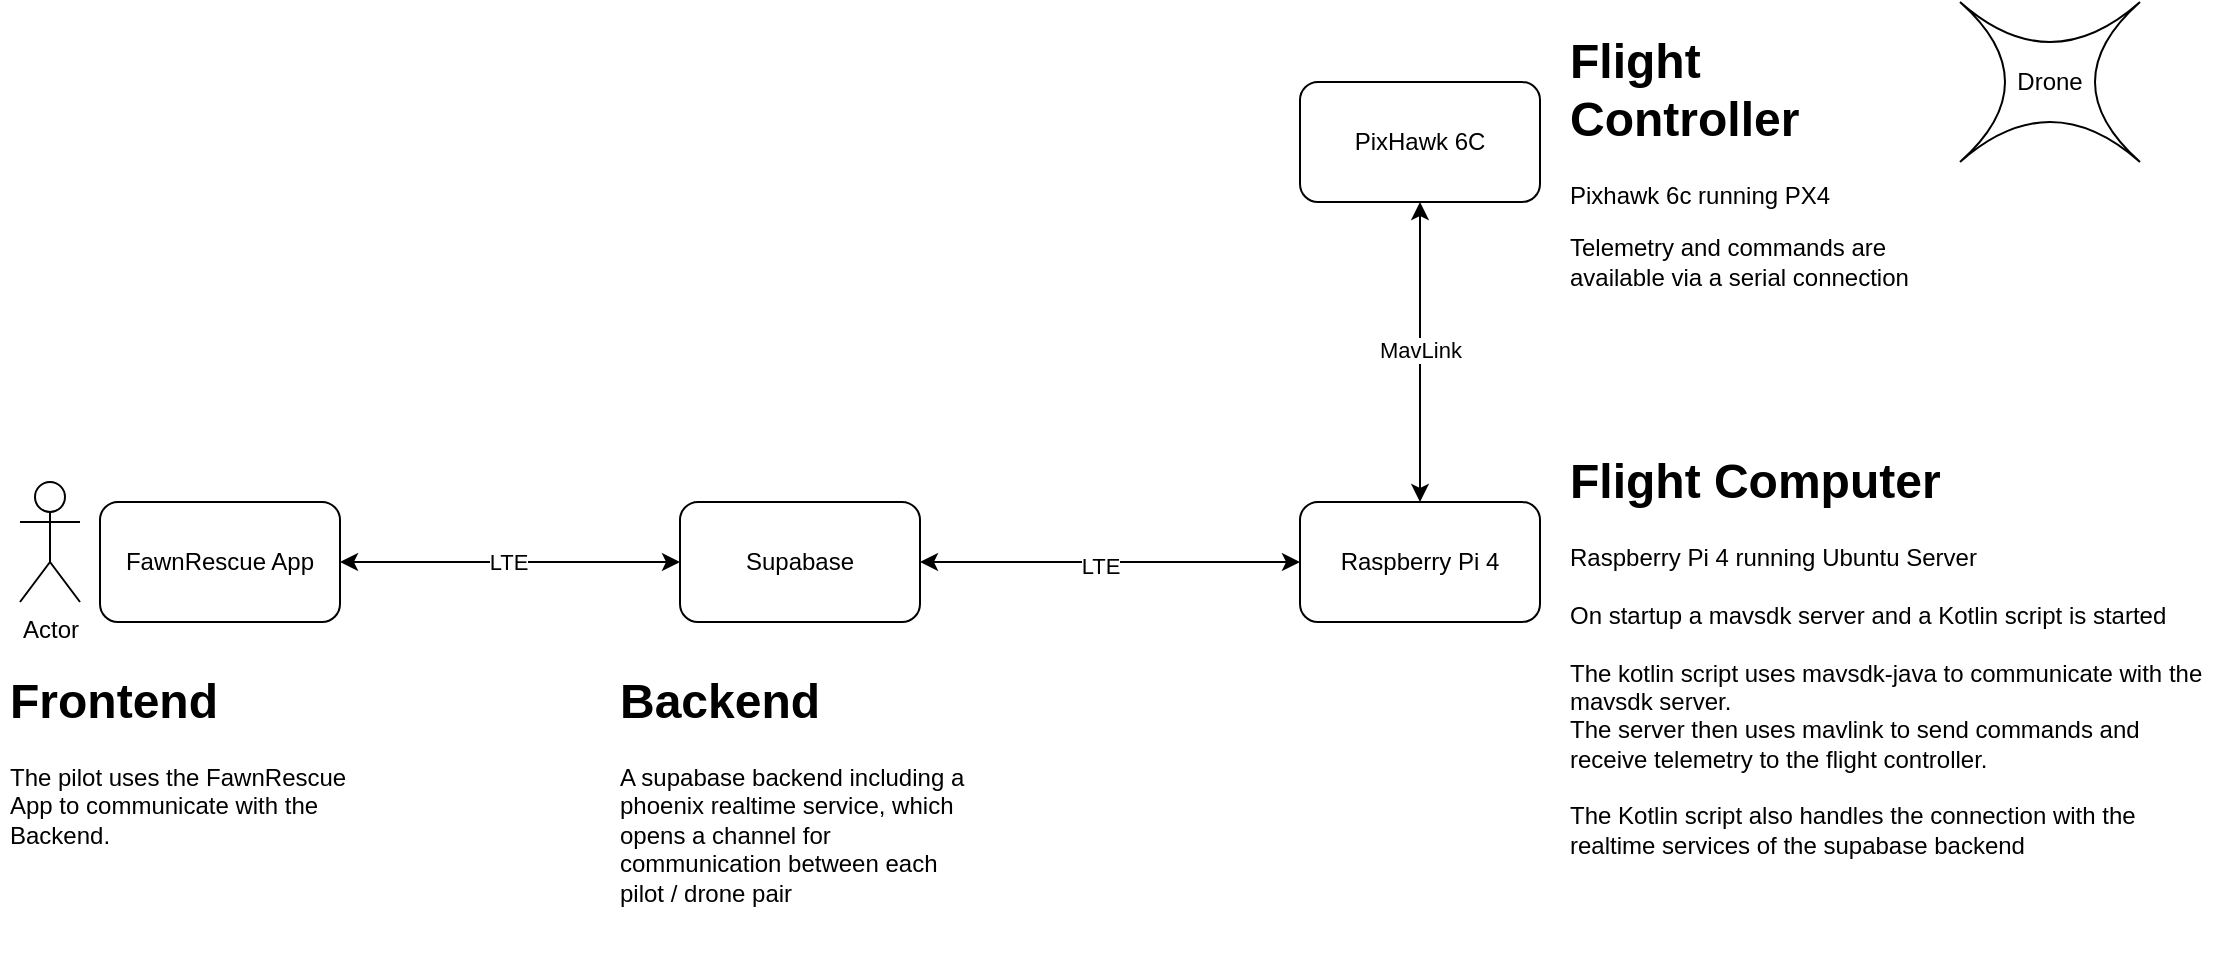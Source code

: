 <mxfile version="22.1.11" type="github">
  <diagram name="Page-1" id="nDaKL3ebdBdOYoQSPej4">
    <mxGraphModel dx="2350" dy="730" grid="1" gridSize="10" guides="1" tooltips="1" connect="1" arrows="1" fold="1" page="1" pageScale="1" pageWidth="850" pageHeight="1100" math="0" shadow="0">
      <root>
        <mxCell id="0" />
        <mxCell id="1" parent="0" />
        <mxCell id="FN8Vr58lcdlTgOEtNpjS-1" value="Actor" style="shape=umlActor;verticalLabelPosition=bottom;verticalAlign=top;html=1;outlineConnect=0;" vertex="1" parent="1">
          <mxGeometry x="-390" y="290" width="30" height="60" as="geometry" />
        </mxCell>
        <mxCell id="FN8Vr58lcdlTgOEtNpjS-4" value="Drone" style="shape=switch;whiteSpace=wrap;html=1;" vertex="1" parent="1">
          <mxGeometry x="580" y="50" width="90" height="80" as="geometry" />
        </mxCell>
        <mxCell id="FN8Vr58lcdlTgOEtNpjS-9" style="edgeStyle=orthogonalEdgeStyle;rounded=0;orthogonalLoop=1;jettySize=auto;html=1;entryX=0.5;entryY=0;entryDx=0;entryDy=0;startArrow=classic;startFill=1;" edge="1" parent="1" source="FN8Vr58lcdlTgOEtNpjS-6" target="FN8Vr58lcdlTgOEtNpjS-7">
          <mxGeometry relative="1" as="geometry" />
        </mxCell>
        <mxCell id="FN8Vr58lcdlTgOEtNpjS-10" value="MavLink" style="edgeLabel;html=1;align=center;verticalAlign=middle;resizable=0;points=[];" vertex="1" connectable="0" parent="FN8Vr58lcdlTgOEtNpjS-9">
          <mxGeometry x="-0.013" y="3" relative="1" as="geometry">
            <mxPoint x="-3" as="offset" />
          </mxGeometry>
        </mxCell>
        <mxCell id="FN8Vr58lcdlTgOEtNpjS-6" value="&lt;div&gt;PixHawk 6C&lt;/div&gt;" style="rounded=1;whiteSpace=wrap;html=1;" vertex="1" parent="1">
          <mxGeometry x="250" y="90" width="120" height="60" as="geometry" />
        </mxCell>
        <mxCell id="FN8Vr58lcdlTgOEtNpjS-7" value="Raspberry Pi 4" style="rounded=1;whiteSpace=wrap;html=1;" vertex="1" parent="1">
          <mxGeometry x="250" y="300" width="120" height="60" as="geometry" />
        </mxCell>
        <mxCell id="FN8Vr58lcdlTgOEtNpjS-8" value="&lt;h1&gt;Flight Controller&lt;br&gt;&lt;/h1&gt;&lt;p&gt;Pixhawk 6c running PX4&lt;/p&gt;&lt;p&gt;Telemetry and commands are available via a serial connection&lt;br&gt;&lt;/p&gt;" style="text;html=1;strokeColor=none;fillColor=none;spacing=5;spacingTop=-20;whiteSpace=wrap;overflow=hidden;rounded=0;" vertex="1" parent="1">
          <mxGeometry x="380" y="60" width="190" height="150" as="geometry" />
        </mxCell>
        <mxCell id="FN8Vr58lcdlTgOEtNpjS-11" value="&lt;h1&gt;Flight Computer&lt;br&gt;&lt;/h1&gt;&lt;div&gt;Raspberry Pi 4 running Ubuntu Server&lt;/div&gt;&lt;div&gt;&lt;br&gt;&lt;/div&gt;&lt;div&gt;On startup a mavsdk server and a Kotlin script is started&lt;/div&gt;&lt;div&gt;&lt;br&gt;&lt;/div&gt;&lt;div&gt;The kotlin script uses mavsdk-java to communicate with the mavsdk server.&lt;/div&gt;&lt;div&gt;The server then uses mavlink to send commands and receive telemetry to the flight controller.&lt;/div&gt;&lt;div&gt;&lt;br&gt;&lt;/div&gt;&lt;div&gt;The Kotlin script also handles the connection with the realtime services of the supabase backend&lt;br&gt;&lt;/div&gt;" style="text;html=1;strokeColor=none;fillColor=none;spacing=5;spacingTop=-20;whiteSpace=wrap;overflow=hidden;rounded=0;" vertex="1" parent="1">
          <mxGeometry x="380" y="270" width="330" height="260" as="geometry" />
        </mxCell>
        <mxCell id="FN8Vr58lcdlTgOEtNpjS-15" style="edgeStyle=orthogonalEdgeStyle;rounded=0;orthogonalLoop=1;jettySize=auto;html=1;entryX=0;entryY=0.5;entryDx=0;entryDy=0;startArrow=classic;startFill=1;" edge="1" parent="1" source="FN8Vr58lcdlTgOEtNpjS-12" target="FN8Vr58lcdlTgOEtNpjS-7">
          <mxGeometry relative="1" as="geometry" />
        </mxCell>
        <mxCell id="FN8Vr58lcdlTgOEtNpjS-16" value="&lt;div&gt;LTE&lt;/div&gt;" style="edgeLabel;html=1;align=center;verticalAlign=middle;resizable=0;points=[];" vertex="1" connectable="0" parent="FN8Vr58lcdlTgOEtNpjS-15">
          <mxGeometry x="-0.067" y="-2" relative="1" as="geometry">
            <mxPoint x="1" as="offset" />
          </mxGeometry>
        </mxCell>
        <mxCell id="FN8Vr58lcdlTgOEtNpjS-12" value="Supabase" style="rounded=1;whiteSpace=wrap;html=1;" vertex="1" parent="1">
          <mxGeometry x="-60" y="300" width="120" height="60" as="geometry" />
        </mxCell>
        <mxCell id="FN8Vr58lcdlTgOEtNpjS-17" style="edgeStyle=orthogonalEdgeStyle;rounded=0;orthogonalLoop=1;jettySize=auto;html=1;entryX=0;entryY=0.5;entryDx=0;entryDy=0;startArrow=classic;startFill=1;" edge="1" parent="1" source="FN8Vr58lcdlTgOEtNpjS-13" target="FN8Vr58lcdlTgOEtNpjS-12">
          <mxGeometry relative="1" as="geometry" />
        </mxCell>
        <mxCell id="FN8Vr58lcdlTgOEtNpjS-18" value="LTE" style="edgeLabel;html=1;align=center;verticalAlign=middle;resizable=0;points=[];" vertex="1" connectable="0" parent="FN8Vr58lcdlTgOEtNpjS-17">
          <mxGeometry x="-0.017" relative="1" as="geometry">
            <mxPoint as="offset" />
          </mxGeometry>
        </mxCell>
        <mxCell id="FN8Vr58lcdlTgOEtNpjS-13" value="FawnRescue App" style="rounded=1;whiteSpace=wrap;html=1;" vertex="1" parent="1">
          <mxGeometry x="-350" y="300" width="120" height="60" as="geometry" />
        </mxCell>
        <mxCell id="FN8Vr58lcdlTgOEtNpjS-14" value="&lt;h1&gt;Backend&lt;br&gt;&lt;/h1&gt;&lt;div&gt;A supabase backend including a phoenix realtime service, which opens a channel for communication between each&amp;nbsp;&lt;/div&gt;&lt;div&gt;pilot / drone pair&lt;/div&gt;" style="text;html=1;strokeColor=none;fillColor=none;spacing=5;spacingTop=-20;whiteSpace=wrap;overflow=hidden;rounded=0;" vertex="1" parent="1">
          <mxGeometry x="-95" y="380" width="190" height="140" as="geometry" />
        </mxCell>
        <mxCell id="FN8Vr58lcdlTgOEtNpjS-19" value="&lt;h1&gt;Frontend&lt;br&gt;&lt;/h1&gt;The pilot uses the FawnRescue App to communicate with the Backend." style="text;html=1;strokeColor=none;fillColor=none;spacing=5;spacingTop=-20;whiteSpace=wrap;overflow=hidden;rounded=0;" vertex="1" parent="1">
          <mxGeometry x="-400" y="380" width="190" height="140" as="geometry" />
        </mxCell>
      </root>
    </mxGraphModel>
  </diagram>
</mxfile>

